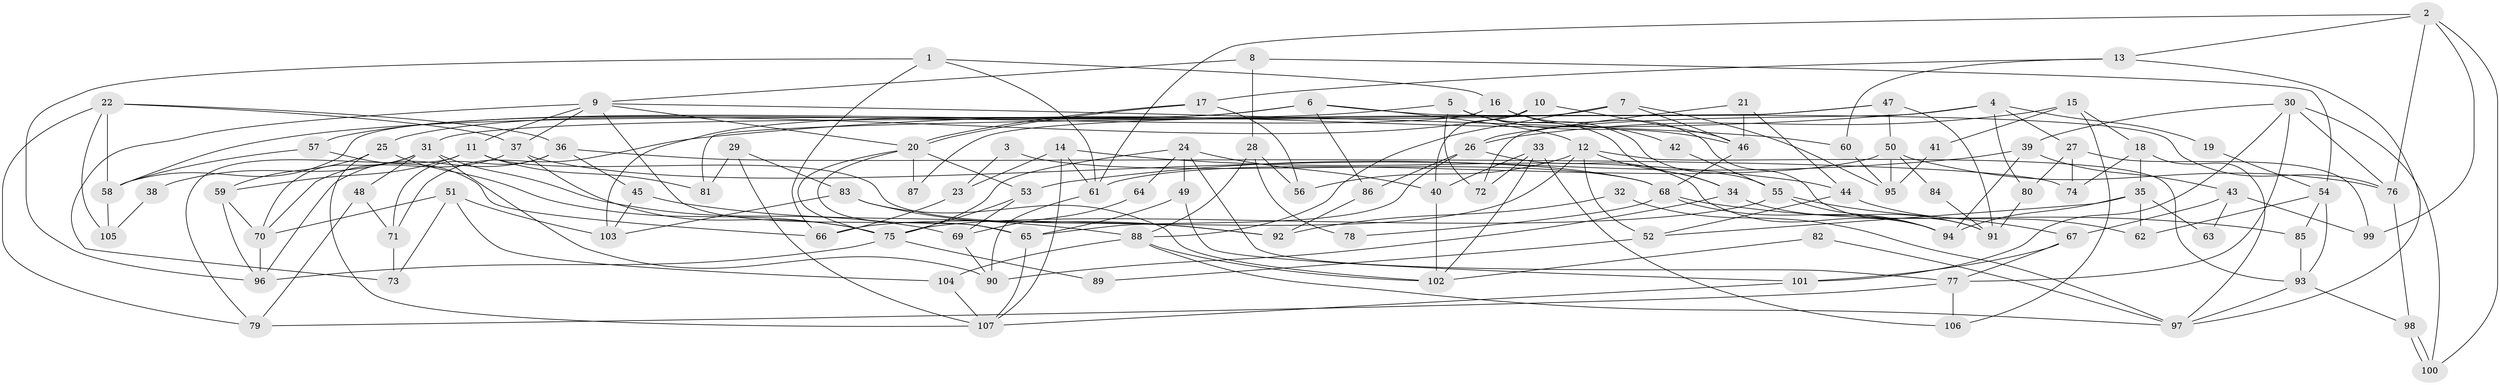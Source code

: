 // coarse degree distribution, {4: 0.28378378378378377, 5: 0.25675675675675674, 3: 0.17567567567567569, 2: 0.14864864864864866, 8: 0.05405405405405406, 6: 0.02702702702702703, 11: 0.02702702702702703, 7: 0.02702702702702703}
// Generated by graph-tools (version 1.1) at 2025/52/03/04/25 21:52:35]
// undirected, 107 vertices, 214 edges
graph export_dot {
graph [start="1"]
  node [color=gray90,style=filled];
  1;
  2;
  3;
  4;
  5;
  6;
  7;
  8;
  9;
  10;
  11;
  12;
  13;
  14;
  15;
  16;
  17;
  18;
  19;
  20;
  21;
  22;
  23;
  24;
  25;
  26;
  27;
  28;
  29;
  30;
  31;
  32;
  33;
  34;
  35;
  36;
  37;
  38;
  39;
  40;
  41;
  42;
  43;
  44;
  45;
  46;
  47;
  48;
  49;
  50;
  51;
  52;
  53;
  54;
  55;
  56;
  57;
  58;
  59;
  60;
  61;
  62;
  63;
  64;
  65;
  66;
  67;
  68;
  69;
  70;
  71;
  72;
  73;
  74;
  75;
  76;
  77;
  78;
  79;
  80;
  81;
  82;
  83;
  84;
  85;
  86;
  87;
  88;
  89;
  90;
  91;
  92;
  93;
  94;
  95;
  96;
  97;
  98;
  99;
  100;
  101;
  102;
  103;
  104;
  105;
  106;
  107;
  1 -- 96;
  1 -- 61;
  1 -- 16;
  1 -- 66;
  2 -- 100;
  2 -- 13;
  2 -- 61;
  2 -- 76;
  2 -- 99;
  3 -- 23;
  3 -- 68;
  4 -- 72;
  4 -- 27;
  4 -- 19;
  4 -- 71;
  4 -- 80;
  5 -- 46;
  5 -- 55;
  5 -- 34;
  5 -- 58;
  5 -- 72;
  6 -- 103;
  6 -- 57;
  6 -- 12;
  6 -- 76;
  6 -- 86;
  7 -- 31;
  7 -- 88;
  7 -- 46;
  7 -- 95;
  8 -- 9;
  8 -- 54;
  8 -- 28;
  9 -- 37;
  9 -- 20;
  9 -- 11;
  9 -- 60;
  9 -- 65;
  9 -- 73;
  10 -- 40;
  10 -- 25;
  10 -- 46;
  11 -- 79;
  11 -- 59;
  11 -- 81;
  11 -- 92;
  12 -- 34;
  12 -- 52;
  12 -- 56;
  12 -- 66;
  12 -- 93;
  13 -- 97;
  13 -- 60;
  13 -- 17;
  14 -- 44;
  14 -- 107;
  14 -- 23;
  14 -- 61;
  15 -- 106;
  15 -- 18;
  15 -- 26;
  15 -- 41;
  16 -- 58;
  16 -- 42;
  16 -- 91;
  17 -- 20;
  17 -- 20;
  17 -- 56;
  18 -- 35;
  18 -- 97;
  18 -- 74;
  19 -- 54;
  20 -- 75;
  20 -- 53;
  20 -- 65;
  20 -- 87;
  21 -- 26;
  21 -- 46;
  21 -- 44;
  22 -- 37;
  22 -- 36;
  22 -- 58;
  22 -- 79;
  22 -- 105;
  23 -- 66;
  24 -- 49;
  24 -- 75;
  24 -- 40;
  24 -- 64;
  24 -- 77;
  25 -- 59;
  25 -- 107;
  25 -- 75;
  26 -- 65;
  26 -- 86;
  26 -- 94;
  27 -- 80;
  27 -- 99;
  27 -- 74;
  28 -- 56;
  28 -- 78;
  28 -- 88;
  29 -- 81;
  29 -- 107;
  29 -- 83;
  30 -- 76;
  30 -- 77;
  30 -- 39;
  30 -- 100;
  30 -- 101;
  31 -- 90;
  31 -- 70;
  31 -- 38;
  31 -- 48;
  31 -- 69;
  32 -- 97;
  32 -- 92;
  33 -- 102;
  33 -- 40;
  33 -- 72;
  33 -- 106;
  34 -- 90;
  34 -- 91;
  35 -- 94;
  35 -- 62;
  35 -- 52;
  35 -- 63;
  36 -- 71;
  36 -- 74;
  36 -- 45;
  36 -- 96;
  37 -- 70;
  37 -- 68;
  37 -- 75;
  38 -- 105;
  39 -- 53;
  39 -- 43;
  39 -- 94;
  40 -- 102;
  41 -- 95;
  42 -- 55;
  43 -- 67;
  43 -- 63;
  43 -- 99;
  44 -- 52;
  44 -- 62;
  45 -- 103;
  45 -- 88;
  46 -- 68;
  47 -- 50;
  47 -- 91;
  47 -- 81;
  47 -- 87;
  48 -- 79;
  48 -- 71;
  49 -- 65;
  49 -- 101;
  50 -- 61;
  50 -- 76;
  50 -- 84;
  50 -- 95;
  51 -- 73;
  51 -- 70;
  51 -- 103;
  51 -- 104;
  52 -- 89;
  53 -- 75;
  53 -- 69;
  54 -- 93;
  54 -- 85;
  54 -- 62;
  55 -- 94;
  55 -- 75;
  55 -- 67;
  57 -- 66;
  57 -- 58;
  58 -- 105;
  59 -- 96;
  59 -- 70;
  60 -- 95;
  61 -- 90;
  64 -- 69;
  65 -- 107;
  67 -- 101;
  67 -- 77;
  68 -- 94;
  68 -- 78;
  68 -- 85;
  69 -- 90;
  70 -- 96;
  71 -- 73;
  75 -- 89;
  75 -- 96;
  76 -- 98;
  77 -- 79;
  77 -- 106;
  80 -- 91;
  82 -- 102;
  82 -- 97;
  83 -- 92;
  83 -- 102;
  83 -- 103;
  84 -- 91;
  85 -- 93;
  86 -- 92;
  88 -- 97;
  88 -- 102;
  88 -- 104;
  93 -- 98;
  93 -- 97;
  98 -- 100;
  98 -- 100;
  101 -- 107;
  104 -- 107;
}
